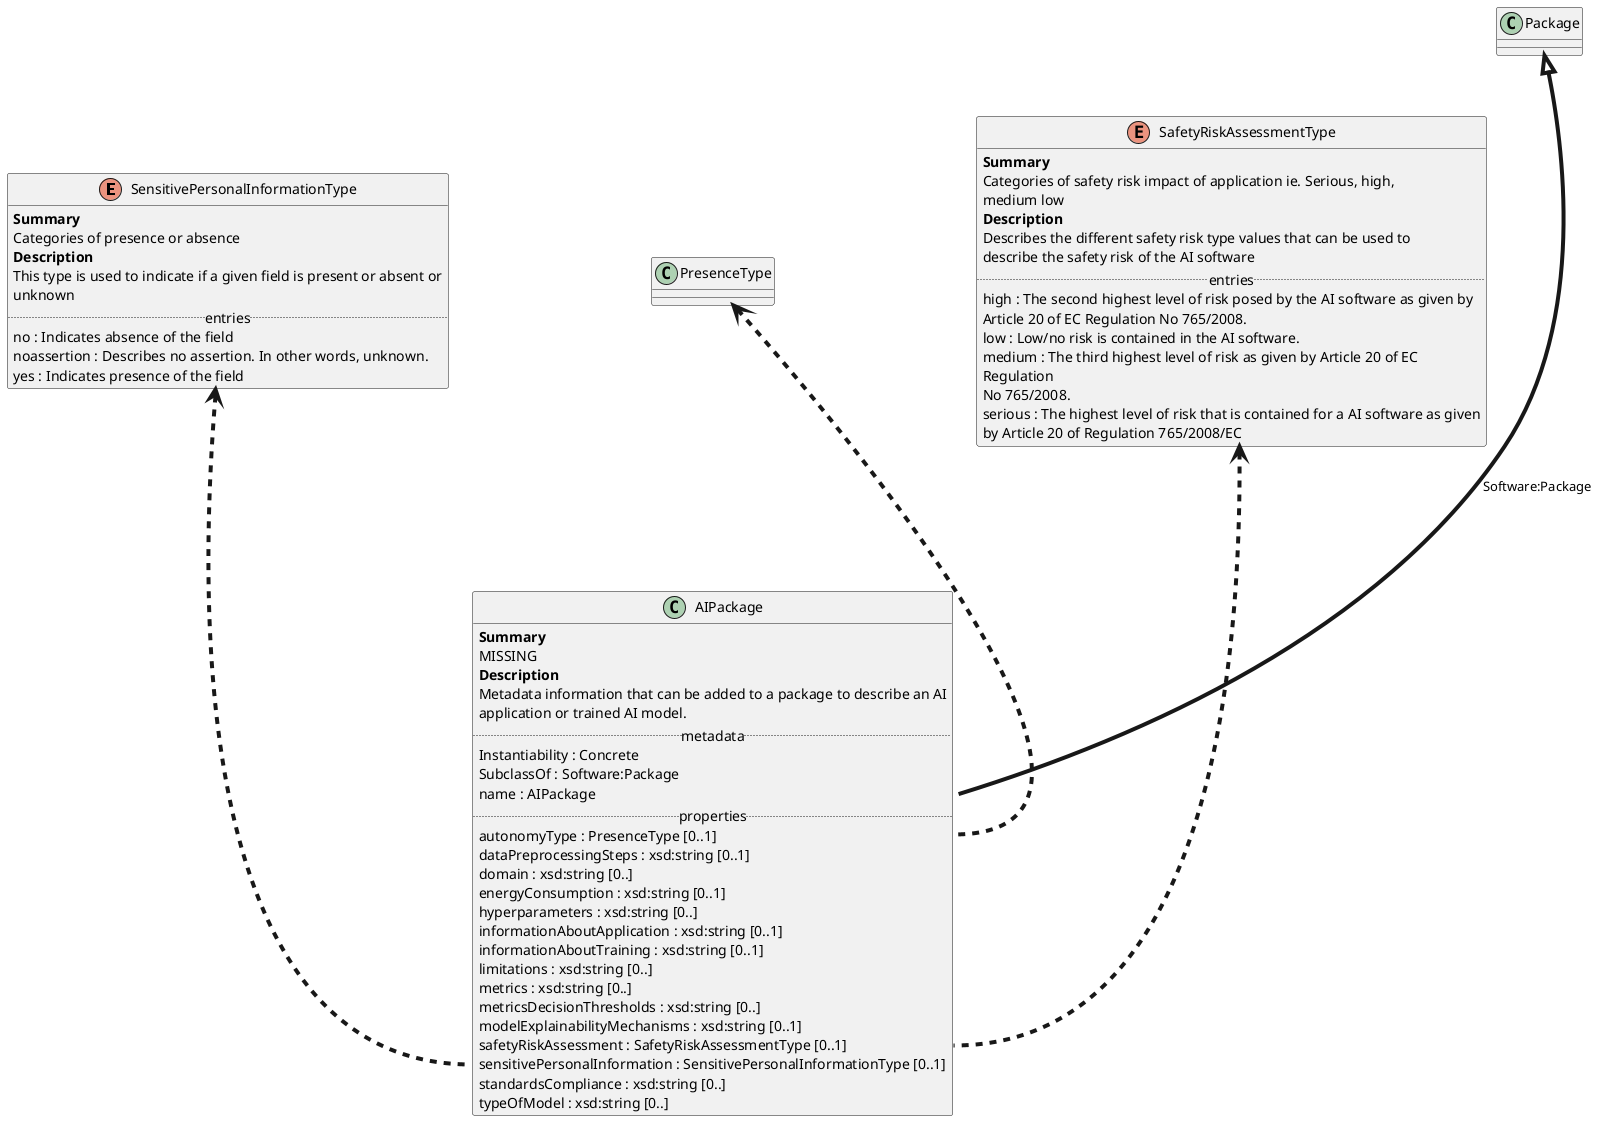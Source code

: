 @startuml
' vocabulary
enum SensitivePersonalInformationType {
<b>Summary</b>
Categories of presence or absence
<b>Description</b>
This type is used to indicate if a given field is present or absent or
unknown
.. entries ..
    no : Indicates absence of the field
    noassertion : Describes no assertion. In other words, unknown.
    yes : Indicates presence of the field
}
enum SafetyRiskAssessmentType {
<b>Summary</b>
Categories of safety risk impact of application ie. Serious, high,
medium low
<b>Description</b>
Describes the different safety risk type values that can be used to
describe the safety risk of the AI software
.. entries ..
    high : The second highest level of risk posed by the AI software as given by
Article 20 of EC Regulation No 765/2008.
    low : Low/no risk is contained in the AI software.
    medium : The third highest level of risk as given by Article 20 of EC
Regulation  
No 765/2008.
    serious : The highest level of risk that is contained for a AI software as given
by Article 20 of Regulation 765/2008/EC
}
' classes
together {
class AIPackage {
<b>Summary</b>
MISSING
<b>Description</b>
Metadata information that can be added to a package to describe an AI
application or trained AI model.
.. metadata ..
    Instantiability : Concrete
    SubclassOf : Software:Package
    name : AIPackage
.. properties ..
    autonomyType : PresenceType [0..1]
    dataPreprocessingSteps : xsd:string [0..1]
    domain : xsd:string [0..]
    energyConsumption : xsd:string [0..1]
    hyperparameters : xsd:string [0..]
    informationAboutApplication : xsd:string [0..1]
    informationAboutTraining : xsd:string [0..1]
    limitations : xsd:string [0..]
    metrics : xsd:string [0..]
    metricsDecisionThresholds : xsd:string [0..]
    modelExplainabilityMechanisms : xsd:string [0..1]
    safetyRiskAssessment : SafetyRiskAssessmentType [0..1]
    sensitivePersonalInformation : SensitivePersonalInformationType [0..1]
    standardsCompliance : xsd:string [0..]
    typeOfModel : xsd:string [0..]
}
"PresenceType" <-[dashed,thickness=4]-- "AIPackage::autonomyType"
"SafetyRiskAssessmentType" <-[dashed,thickness=4]-- "AIPackage::safetyRiskAssessment"
"SensitivePersonalInformationType" <-[dashed,thickness=4]-- "AIPackage::sensitivePersonalInformation"
}
"Package" <|-[thickness=4]--- "AIPackage" : Software:Package
@enduml
